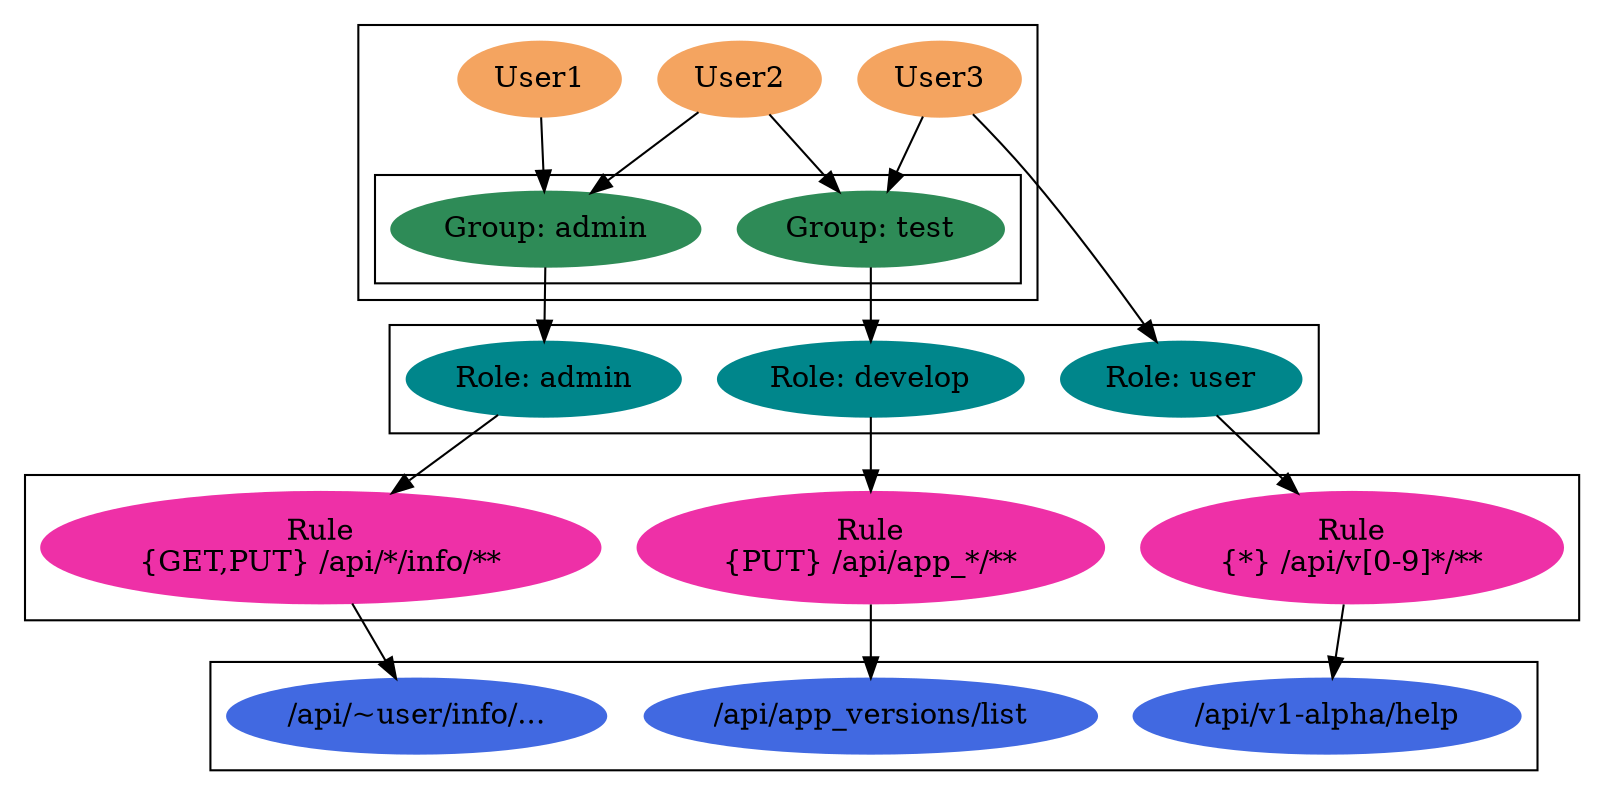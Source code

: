 // Copyright 2019 The OpenPitrix Authors. All rights reserved.
// Use of this source code is governed by a Apache license
// that can be found in the LICENSE file.

digraph G {

	subgraph cluster_xid {
		label = "";

		User1[label="User1", color=sandybrown, style=filled];
		User2[label="User2", color=sandybrown, style=filled];
		User3[label="User3", color=sandybrown, style=filled];

		subgraph cluster_group {
			label = "";

			Group1[label="Group: admin", color=seagreen, style=filled];
			Group2[label="Group: test", color=seagreen, style=filled];
		}
	}

	subgraph cluster_role {
		label = "";

		Role1[label="Role: admin", color=turquoise4, style=filled];
		Role2[label="Role: develop", color=turquoise4, style=filled];
		Role3[label="Role: user", color=turquoise4, style=filled];
	}

	subgraph cluster_rule {
		label = "";

		Rule1[label="Rule\n{GET,PUT} /api/*/info/**", color=maroon2, style=filled];
		Rule2[label="Rule\n{PUT} /api/app_*/**", color=maroon2, style=filled];
		Rule3[label="Rule\n{*} /api/v[0-9]*/**", color=maroon2, style=filled];
	}

	subgraph cluster_resource {
		label = "";

		Resource1[label="/api/~user/info/...", color=royalblue, style=filled];
		Resource2[label="/api/app_versions/list", color=royalblue, style=filled];
		Resource3[label="/api/v1-alpha/help", color=royalblue, style=filled];
	}

	User1 -> Group1;
	User2 -> Group1;
	User2 -> Group2;
	User3 -> Group2;

	Group1 -> Role1;
	Group2 -> Role2;
	User3  -> Role3;

	Role1 -> Rule1 -> Resource1;
	Role2 -> Rule2 -> Resource2;
	Role3 -> Rule3 -> Resource3;
}
